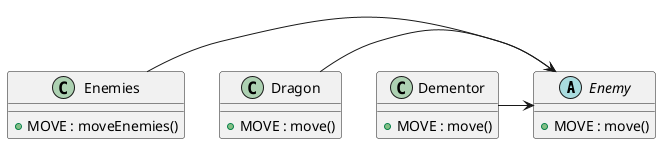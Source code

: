 @startuml
'https://plantuml.com/component-diagram


abstract class Enemy{
+ MOVE : move()
}

class Enemies{
+ MOVE : moveEnemies()
}

Enemies -r-> Enemy

class Dragon{
+ MOVE : move()
}

Dragon -r-> Enemy

class Dementor{
+ MOVE : move()
}

Dementor -r-> Enemy

@enduml